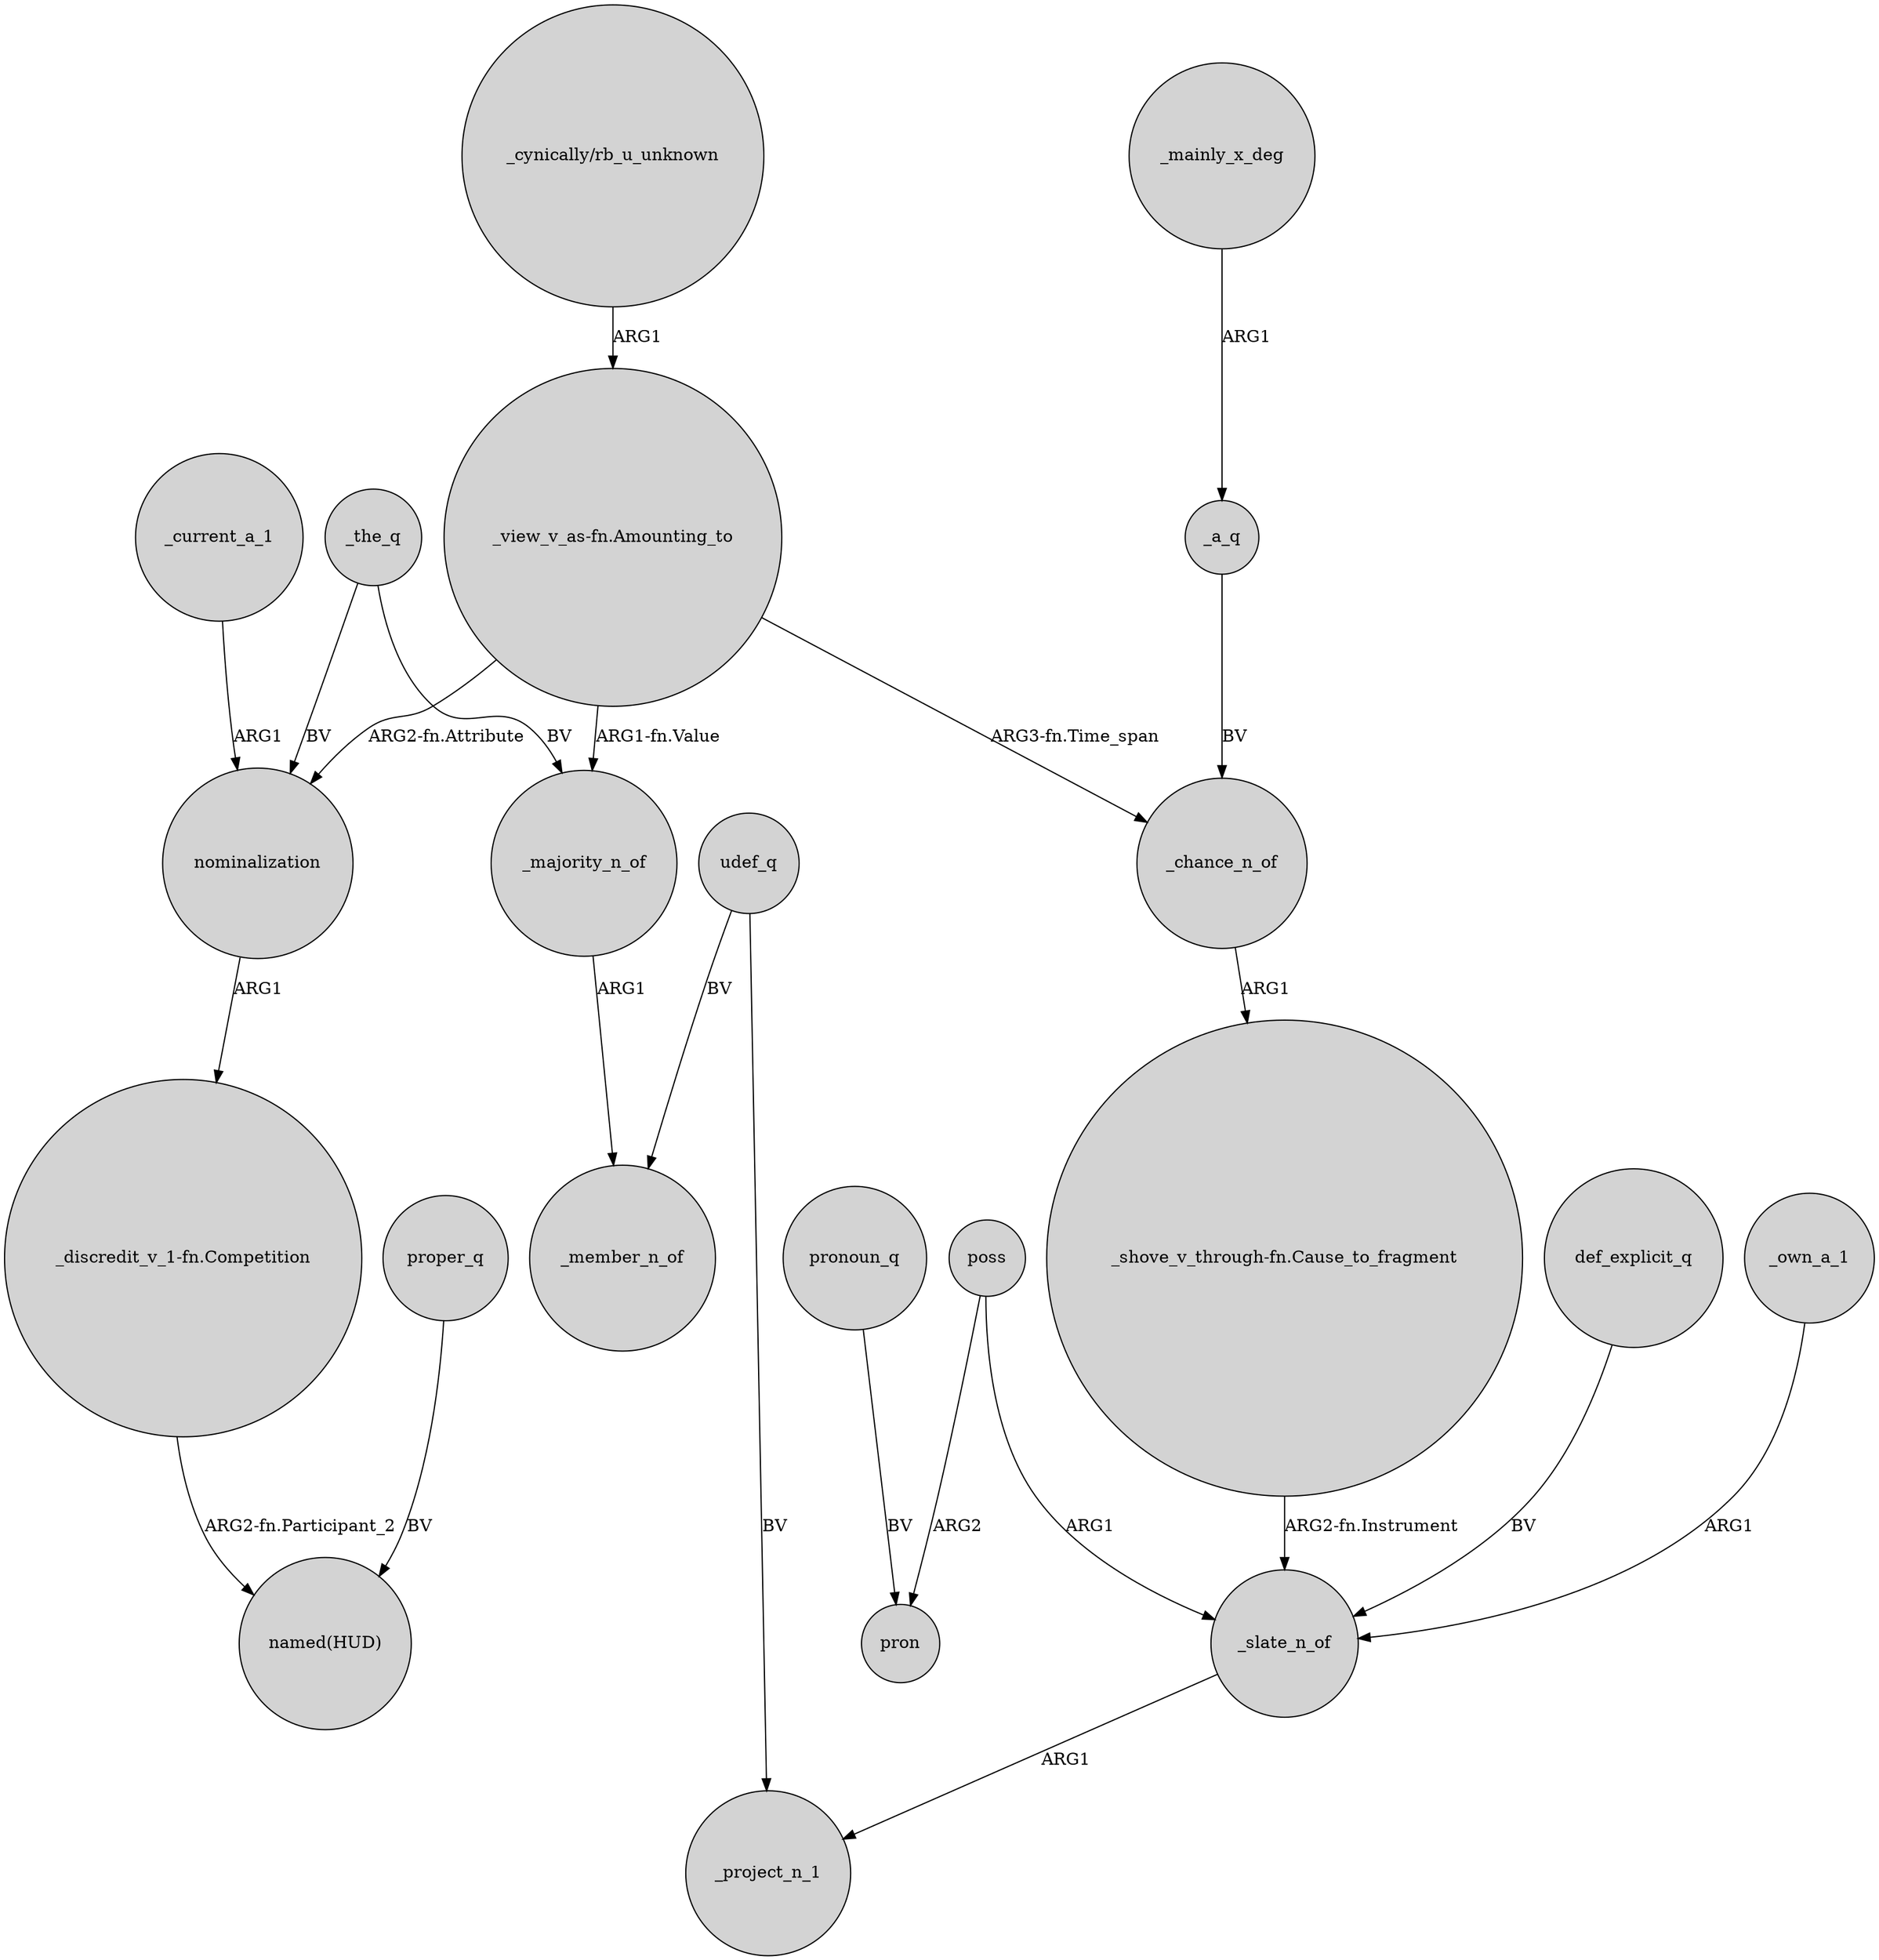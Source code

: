 digraph {
	node [shape=circle style=filled]
	"_discredit_v_1-fn.Competition" -> "named(HUD)" [label="ARG2-fn.Participant_2"]
	_the_q -> nominalization [label=BV]
	udef_q -> _project_n_1 [label=BV]
	poss -> _slate_n_of [label=ARG1]
	"_view_v_as-fn.Amounting_to" -> _chance_n_of [label="ARG3-fn.Time_span"]
	udef_q -> _member_n_of [label=BV]
	_majority_n_of -> _member_n_of [label=ARG1]
	nominalization -> "_discredit_v_1-fn.Competition" [label=ARG1]
	"_view_v_as-fn.Amounting_to" -> nominalization [label="ARG2-fn.Attribute"]
	"_view_v_as-fn.Amounting_to" -> _majority_n_of [label="ARG1-fn.Value"]
	proper_q -> "named(HUD)" [label=BV]
	_a_q -> _chance_n_of [label=BV]
	_chance_n_of -> "_shove_v_through-fn.Cause_to_fragment" [label=ARG1]
	pronoun_q -> pron [label=BV]
	"_cynically/rb_u_unknown" -> "_view_v_as-fn.Amounting_to" [label=ARG1]
	poss -> pron [label=ARG2]
	_current_a_1 -> nominalization [label=ARG1]
	_slate_n_of -> _project_n_1 [label=ARG1]
	_the_q -> _majority_n_of [label=BV]
	def_explicit_q -> _slate_n_of [label=BV]
	_mainly_x_deg -> _a_q [label=ARG1]
	"_shove_v_through-fn.Cause_to_fragment" -> _slate_n_of [label="ARG2-fn.Instrument"]
	_own_a_1 -> _slate_n_of [label=ARG1]
}
